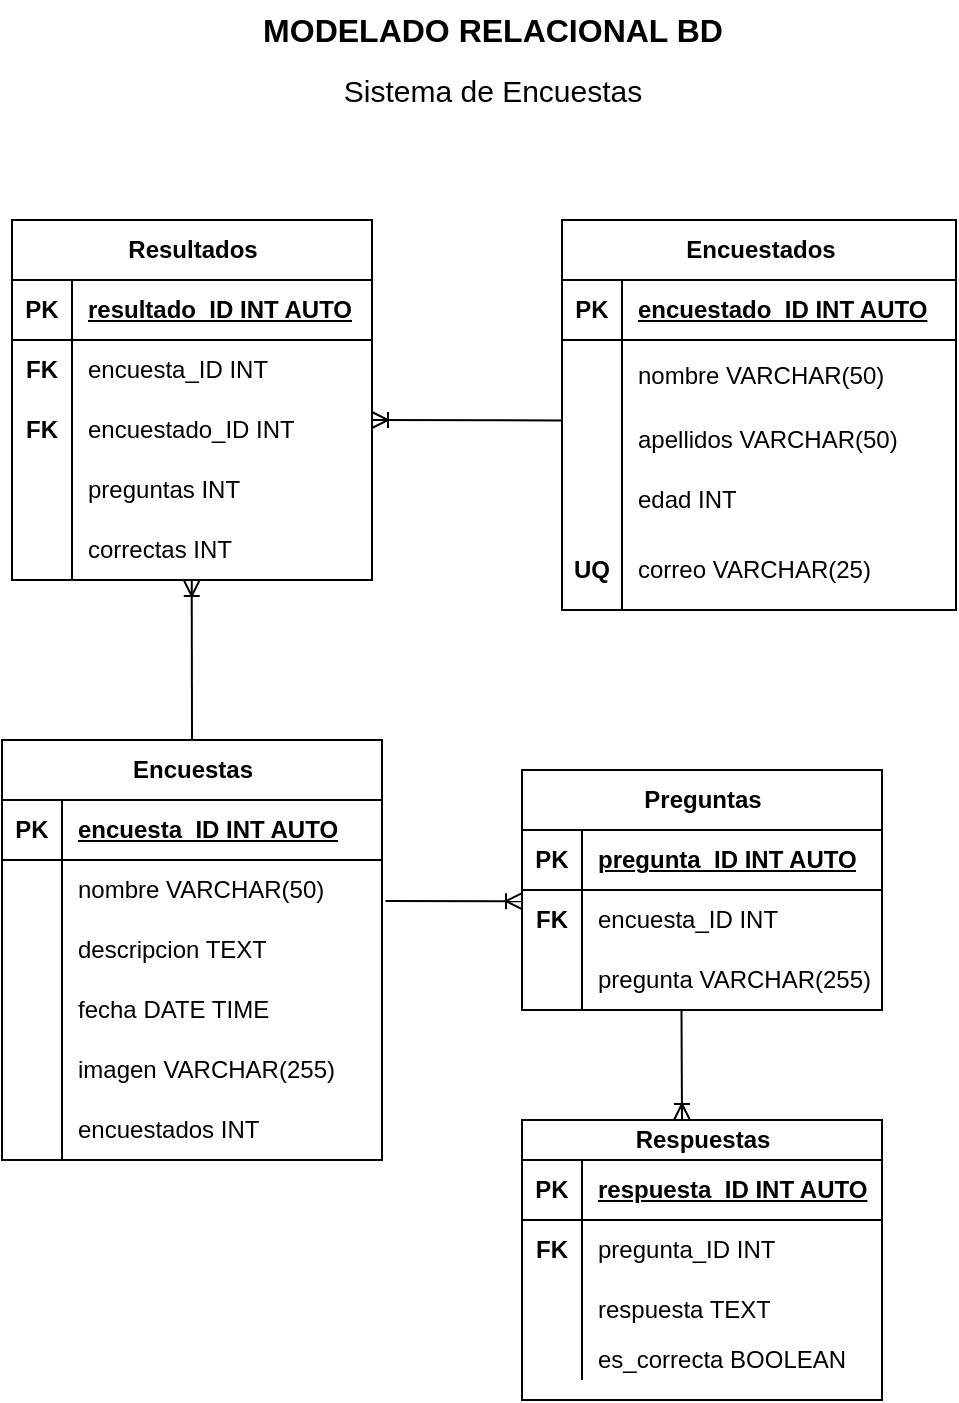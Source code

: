 <mxfile version="24.2.5" type="device">
  <diagram name="Página-1" id="v2SV-3WtYx4alfuNMt_f">
    <mxGraphModel dx="913" dy="1101" grid="1" gridSize="10" guides="1" tooltips="1" connect="1" arrows="1" fold="1" page="1" pageScale="1" pageWidth="413" pageHeight="583" math="0" shadow="0">
      <root>
        <mxCell id="0" />
        <mxCell id="1" parent="0" />
        <mxCell id="SV1rRQI1MLMH4mnism2o-1" value="Encuestas" style="shape=table;startSize=30;container=1;collapsible=1;childLayout=tableLayout;fixedRows=1;rowLines=0;fontStyle=1;align=center;resizeLast=1;html=1;" vertex="1" parent="1">
          <mxGeometry x="20" y="40" width="190" height="210" as="geometry" />
        </mxCell>
        <mxCell id="SV1rRQI1MLMH4mnism2o-2" value="" style="shape=tableRow;horizontal=0;startSize=0;swimlaneHead=0;swimlaneBody=0;fillColor=none;collapsible=0;dropTarget=0;points=[[0,0.5],[1,0.5]];portConstraint=eastwest;top=0;left=0;right=0;bottom=1;" vertex="1" parent="SV1rRQI1MLMH4mnism2o-1">
          <mxGeometry y="30" width="190" height="30" as="geometry" />
        </mxCell>
        <mxCell id="SV1rRQI1MLMH4mnism2o-3" value="PK" style="shape=partialRectangle;connectable=0;fillColor=none;top=0;left=0;bottom=0;right=0;fontStyle=1;overflow=hidden;whiteSpace=wrap;html=1;" vertex="1" parent="SV1rRQI1MLMH4mnism2o-2">
          <mxGeometry width="30" height="30" as="geometry">
            <mxRectangle width="30" height="30" as="alternateBounds" />
          </mxGeometry>
        </mxCell>
        <mxCell id="SV1rRQI1MLMH4mnism2o-4" value="encuesta_ID INT AUTO" style="shape=partialRectangle;connectable=0;fillColor=none;top=0;left=0;bottom=0;right=0;align=left;spacingLeft=6;fontStyle=5;overflow=hidden;whiteSpace=wrap;html=1;" vertex="1" parent="SV1rRQI1MLMH4mnism2o-2">
          <mxGeometry x="30" width="160" height="30" as="geometry">
            <mxRectangle width="160" height="30" as="alternateBounds" />
          </mxGeometry>
        </mxCell>
        <mxCell id="SV1rRQI1MLMH4mnism2o-5" value="" style="shape=tableRow;horizontal=0;startSize=0;swimlaneHead=0;swimlaneBody=0;fillColor=none;collapsible=0;dropTarget=0;points=[[0,0.5],[1,0.5]];portConstraint=eastwest;top=0;left=0;right=0;bottom=0;" vertex="1" parent="SV1rRQI1MLMH4mnism2o-1">
          <mxGeometry y="60" width="190" height="30" as="geometry" />
        </mxCell>
        <mxCell id="SV1rRQI1MLMH4mnism2o-6" value="" style="shape=partialRectangle;connectable=0;fillColor=none;top=0;left=0;bottom=0;right=0;editable=1;overflow=hidden;whiteSpace=wrap;html=1;" vertex="1" parent="SV1rRQI1MLMH4mnism2o-5">
          <mxGeometry width="30" height="30" as="geometry">
            <mxRectangle width="30" height="30" as="alternateBounds" />
          </mxGeometry>
        </mxCell>
        <mxCell id="SV1rRQI1MLMH4mnism2o-7" value="nombre VARCHAR(50)" style="shape=partialRectangle;connectable=0;fillColor=none;top=0;left=0;bottom=0;right=0;align=left;spacingLeft=6;overflow=hidden;whiteSpace=wrap;html=1;" vertex="1" parent="SV1rRQI1MLMH4mnism2o-5">
          <mxGeometry x="30" width="160" height="30" as="geometry">
            <mxRectangle width="160" height="30" as="alternateBounds" />
          </mxGeometry>
        </mxCell>
        <mxCell id="SV1rRQI1MLMH4mnism2o-8" value="" style="shape=tableRow;horizontal=0;startSize=0;swimlaneHead=0;swimlaneBody=0;fillColor=none;collapsible=0;dropTarget=0;points=[[0,0.5],[1,0.5]];portConstraint=eastwest;top=0;left=0;right=0;bottom=0;" vertex="1" parent="SV1rRQI1MLMH4mnism2o-1">
          <mxGeometry y="90" width="190" height="30" as="geometry" />
        </mxCell>
        <mxCell id="SV1rRQI1MLMH4mnism2o-9" value="" style="shape=partialRectangle;connectable=0;fillColor=none;top=0;left=0;bottom=0;right=0;editable=1;overflow=hidden;whiteSpace=wrap;html=1;" vertex="1" parent="SV1rRQI1MLMH4mnism2o-8">
          <mxGeometry width="30" height="30" as="geometry">
            <mxRectangle width="30" height="30" as="alternateBounds" />
          </mxGeometry>
        </mxCell>
        <mxCell id="SV1rRQI1MLMH4mnism2o-10" value="descripcion TEXT" style="shape=partialRectangle;connectable=0;fillColor=none;top=0;left=0;bottom=0;right=0;align=left;spacingLeft=6;overflow=hidden;whiteSpace=wrap;html=1;" vertex="1" parent="SV1rRQI1MLMH4mnism2o-8">
          <mxGeometry x="30" width="160" height="30" as="geometry">
            <mxRectangle width="160" height="30" as="alternateBounds" />
          </mxGeometry>
        </mxCell>
        <mxCell id="SV1rRQI1MLMH4mnism2o-11" value="" style="shape=tableRow;horizontal=0;startSize=0;swimlaneHead=0;swimlaneBody=0;fillColor=none;collapsible=0;dropTarget=0;points=[[0,0.5],[1,0.5]];portConstraint=eastwest;top=0;left=0;right=0;bottom=0;" vertex="1" parent="SV1rRQI1MLMH4mnism2o-1">
          <mxGeometry y="120" width="190" height="30" as="geometry" />
        </mxCell>
        <mxCell id="SV1rRQI1MLMH4mnism2o-12" value="" style="shape=partialRectangle;connectable=0;fillColor=none;top=0;left=0;bottom=0;right=0;editable=1;overflow=hidden;whiteSpace=wrap;html=1;" vertex="1" parent="SV1rRQI1MLMH4mnism2o-11">
          <mxGeometry width="30" height="30" as="geometry">
            <mxRectangle width="30" height="30" as="alternateBounds" />
          </mxGeometry>
        </mxCell>
        <mxCell id="SV1rRQI1MLMH4mnism2o-13" value="fecha DATE TIME" style="shape=partialRectangle;connectable=0;fillColor=none;top=0;left=0;bottom=0;right=0;align=left;spacingLeft=6;overflow=hidden;whiteSpace=wrap;html=1;" vertex="1" parent="SV1rRQI1MLMH4mnism2o-11">
          <mxGeometry x="30" width="160" height="30" as="geometry">
            <mxRectangle width="160" height="30" as="alternateBounds" />
          </mxGeometry>
        </mxCell>
        <mxCell id="SV1rRQI1MLMH4mnism2o-14" value="" style="shape=tableRow;horizontal=0;startSize=0;swimlaneHead=0;swimlaneBody=0;fillColor=none;collapsible=0;dropTarget=0;points=[[0,0.5],[1,0.5]];portConstraint=eastwest;top=0;left=0;right=0;bottom=0;" vertex="1" parent="SV1rRQI1MLMH4mnism2o-1">
          <mxGeometry y="150" width="190" height="30" as="geometry" />
        </mxCell>
        <mxCell id="SV1rRQI1MLMH4mnism2o-15" value="" style="shape=partialRectangle;connectable=0;fillColor=none;top=0;left=0;bottom=0;right=0;editable=1;overflow=hidden;whiteSpace=wrap;html=1;" vertex="1" parent="SV1rRQI1MLMH4mnism2o-14">
          <mxGeometry width="30" height="30" as="geometry">
            <mxRectangle width="30" height="30" as="alternateBounds" />
          </mxGeometry>
        </mxCell>
        <mxCell id="SV1rRQI1MLMH4mnism2o-16" value="imagen VARCHAR(255)" style="shape=partialRectangle;connectable=0;fillColor=none;top=0;left=0;bottom=0;right=0;align=left;spacingLeft=6;overflow=hidden;whiteSpace=wrap;html=1;" vertex="1" parent="SV1rRQI1MLMH4mnism2o-14">
          <mxGeometry x="30" width="160" height="30" as="geometry">
            <mxRectangle width="160" height="30" as="alternateBounds" />
          </mxGeometry>
        </mxCell>
        <mxCell id="SV1rRQI1MLMH4mnism2o-17" value="" style="shape=tableRow;horizontal=0;startSize=0;swimlaneHead=0;swimlaneBody=0;fillColor=none;collapsible=0;dropTarget=0;points=[[0,0.5],[1,0.5]];portConstraint=eastwest;top=0;left=0;right=0;bottom=0;" vertex="1" parent="SV1rRQI1MLMH4mnism2o-1">
          <mxGeometry y="180" width="190" height="30" as="geometry" />
        </mxCell>
        <mxCell id="SV1rRQI1MLMH4mnism2o-18" value="" style="shape=partialRectangle;connectable=0;fillColor=none;top=0;left=0;bottom=0;right=0;editable=1;overflow=hidden;whiteSpace=wrap;html=1;" vertex="1" parent="SV1rRQI1MLMH4mnism2o-17">
          <mxGeometry width="30" height="30" as="geometry">
            <mxRectangle width="30" height="30" as="alternateBounds" />
          </mxGeometry>
        </mxCell>
        <mxCell id="SV1rRQI1MLMH4mnism2o-19" value="encuestados INT" style="shape=partialRectangle;connectable=0;fillColor=none;top=0;left=0;bottom=0;right=0;align=left;spacingLeft=6;overflow=hidden;whiteSpace=wrap;html=1;" vertex="1" parent="SV1rRQI1MLMH4mnism2o-17">
          <mxGeometry x="30" width="160" height="30" as="geometry">
            <mxRectangle width="160" height="30" as="alternateBounds" />
          </mxGeometry>
        </mxCell>
        <mxCell id="SV1rRQI1MLMH4mnism2o-20" value="Preguntas" style="shape=table;startSize=30;container=1;collapsible=1;childLayout=tableLayout;fixedRows=1;rowLines=0;fontStyle=1;align=center;resizeLast=1;html=1;" vertex="1" parent="1">
          <mxGeometry x="280" y="55" width="180" height="120" as="geometry" />
        </mxCell>
        <mxCell id="SV1rRQI1MLMH4mnism2o-21" value="" style="shape=tableRow;horizontal=0;startSize=0;swimlaneHead=0;swimlaneBody=0;fillColor=none;collapsible=0;dropTarget=0;points=[[0,0.5],[1,0.5]];portConstraint=eastwest;top=0;left=0;right=0;bottom=1;" vertex="1" parent="SV1rRQI1MLMH4mnism2o-20">
          <mxGeometry y="30" width="180" height="30" as="geometry" />
        </mxCell>
        <mxCell id="SV1rRQI1MLMH4mnism2o-22" value="PK" style="shape=partialRectangle;connectable=0;fillColor=none;top=0;left=0;bottom=0;right=0;fontStyle=1;overflow=hidden;whiteSpace=wrap;html=1;" vertex="1" parent="SV1rRQI1MLMH4mnism2o-21">
          <mxGeometry width="30" height="30" as="geometry">
            <mxRectangle width="30" height="30" as="alternateBounds" />
          </mxGeometry>
        </mxCell>
        <mxCell id="SV1rRQI1MLMH4mnism2o-23" value="pregunta_ID INT AUTO" style="shape=partialRectangle;connectable=0;fillColor=none;top=0;left=0;bottom=0;right=0;align=left;spacingLeft=6;fontStyle=5;overflow=hidden;whiteSpace=wrap;html=1;" vertex="1" parent="SV1rRQI1MLMH4mnism2o-21">
          <mxGeometry x="30" width="150" height="30" as="geometry">
            <mxRectangle width="150" height="30" as="alternateBounds" />
          </mxGeometry>
        </mxCell>
        <mxCell id="SV1rRQI1MLMH4mnism2o-24" value="" style="shape=tableRow;horizontal=0;startSize=0;swimlaneHead=0;swimlaneBody=0;fillColor=none;collapsible=0;dropTarget=0;points=[[0,0.5],[1,0.5]];portConstraint=eastwest;top=0;left=0;right=0;bottom=0;" vertex="1" parent="SV1rRQI1MLMH4mnism2o-20">
          <mxGeometry y="60" width="180" height="30" as="geometry" />
        </mxCell>
        <mxCell id="SV1rRQI1MLMH4mnism2o-25" value="&lt;b&gt;FK&lt;/b&gt;" style="shape=partialRectangle;connectable=0;fillColor=none;top=0;left=0;bottom=0;right=0;editable=1;overflow=hidden;whiteSpace=wrap;html=1;" vertex="1" parent="SV1rRQI1MLMH4mnism2o-24">
          <mxGeometry width="30" height="30" as="geometry">
            <mxRectangle width="30" height="30" as="alternateBounds" />
          </mxGeometry>
        </mxCell>
        <mxCell id="SV1rRQI1MLMH4mnism2o-26" value="encuesta_ID INT" style="shape=partialRectangle;connectable=0;fillColor=none;top=0;left=0;bottom=0;right=0;align=left;spacingLeft=6;overflow=hidden;whiteSpace=wrap;html=1;" vertex="1" parent="SV1rRQI1MLMH4mnism2o-24">
          <mxGeometry x="30" width="150" height="30" as="geometry">
            <mxRectangle width="150" height="30" as="alternateBounds" />
          </mxGeometry>
        </mxCell>
        <mxCell id="SV1rRQI1MLMH4mnism2o-27" value="" style="shape=tableRow;horizontal=0;startSize=0;swimlaneHead=0;swimlaneBody=0;fillColor=none;collapsible=0;dropTarget=0;points=[[0,0.5],[1,0.5]];portConstraint=eastwest;top=0;left=0;right=0;bottom=0;" vertex="1" parent="SV1rRQI1MLMH4mnism2o-20">
          <mxGeometry y="90" width="180" height="30" as="geometry" />
        </mxCell>
        <mxCell id="SV1rRQI1MLMH4mnism2o-28" value="" style="shape=partialRectangle;connectable=0;fillColor=none;top=0;left=0;bottom=0;right=0;editable=1;overflow=hidden;whiteSpace=wrap;html=1;" vertex="1" parent="SV1rRQI1MLMH4mnism2o-27">
          <mxGeometry width="30" height="30" as="geometry">
            <mxRectangle width="30" height="30" as="alternateBounds" />
          </mxGeometry>
        </mxCell>
        <mxCell id="SV1rRQI1MLMH4mnism2o-29" value="pregunta VARCHAR(255)" style="shape=partialRectangle;connectable=0;fillColor=none;top=0;left=0;bottom=0;right=0;align=left;spacingLeft=6;overflow=hidden;whiteSpace=wrap;html=1;" vertex="1" parent="SV1rRQI1MLMH4mnism2o-27">
          <mxGeometry x="30" width="150" height="30" as="geometry">
            <mxRectangle width="150" height="30" as="alternateBounds" />
          </mxGeometry>
        </mxCell>
        <mxCell id="SV1rRQI1MLMH4mnism2o-33" value="Respuestas" style="shape=table;startSize=20;container=1;collapsible=1;childLayout=tableLayout;fixedRows=1;rowLines=0;fontStyle=1;align=center;resizeLast=1;html=1;" vertex="1" parent="1">
          <mxGeometry x="280" y="230" width="180" height="140" as="geometry" />
        </mxCell>
        <mxCell id="SV1rRQI1MLMH4mnism2o-34" value="" style="shape=tableRow;horizontal=0;startSize=0;swimlaneHead=0;swimlaneBody=0;fillColor=none;collapsible=0;dropTarget=0;points=[[0,0.5],[1,0.5]];portConstraint=eastwest;top=0;left=0;right=0;bottom=1;" vertex="1" parent="SV1rRQI1MLMH4mnism2o-33">
          <mxGeometry y="20" width="180" height="30" as="geometry" />
        </mxCell>
        <mxCell id="SV1rRQI1MLMH4mnism2o-35" value="PK" style="shape=partialRectangle;connectable=0;fillColor=none;top=0;left=0;bottom=0;right=0;fontStyle=1;overflow=hidden;whiteSpace=wrap;html=1;" vertex="1" parent="SV1rRQI1MLMH4mnism2o-34">
          <mxGeometry width="30" height="30" as="geometry">
            <mxRectangle width="30" height="30" as="alternateBounds" />
          </mxGeometry>
        </mxCell>
        <mxCell id="SV1rRQI1MLMH4mnism2o-36" value="respuesta_ID INT AUTO" style="shape=partialRectangle;connectable=0;fillColor=none;top=0;left=0;bottom=0;right=0;align=left;spacingLeft=6;fontStyle=5;overflow=hidden;whiteSpace=wrap;html=1;" vertex="1" parent="SV1rRQI1MLMH4mnism2o-34">
          <mxGeometry x="30" width="150" height="30" as="geometry">
            <mxRectangle width="150" height="30" as="alternateBounds" />
          </mxGeometry>
        </mxCell>
        <mxCell id="SV1rRQI1MLMH4mnism2o-37" value="" style="shape=tableRow;horizontal=0;startSize=0;swimlaneHead=0;swimlaneBody=0;fillColor=none;collapsible=0;dropTarget=0;points=[[0,0.5],[1,0.5]];portConstraint=eastwest;top=0;left=0;right=0;bottom=0;" vertex="1" parent="SV1rRQI1MLMH4mnism2o-33">
          <mxGeometry y="50" width="180" height="30" as="geometry" />
        </mxCell>
        <mxCell id="SV1rRQI1MLMH4mnism2o-38" value="&lt;b&gt;FK&lt;/b&gt;" style="shape=partialRectangle;connectable=0;fillColor=none;top=0;left=0;bottom=0;right=0;editable=1;overflow=hidden;whiteSpace=wrap;html=1;" vertex="1" parent="SV1rRQI1MLMH4mnism2o-37">
          <mxGeometry width="30" height="30" as="geometry">
            <mxRectangle width="30" height="30" as="alternateBounds" />
          </mxGeometry>
        </mxCell>
        <mxCell id="SV1rRQI1MLMH4mnism2o-39" value="pregunta_ID INT&amp;nbsp;" style="shape=partialRectangle;connectable=0;fillColor=none;top=0;left=0;bottom=0;right=0;align=left;spacingLeft=6;overflow=hidden;whiteSpace=wrap;html=1;" vertex="1" parent="SV1rRQI1MLMH4mnism2o-37">
          <mxGeometry x="30" width="150" height="30" as="geometry">
            <mxRectangle width="150" height="30" as="alternateBounds" />
          </mxGeometry>
        </mxCell>
        <mxCell id="SV1rRQI1MLMH4mnism2o-40" value="" style="shape=tableRow;horizontal=0;startSize=0;swimlaneHead=0;swimlaneBody=0;fillColor=none;collapsible=0;dropTarget=0;points=[[0,0.5],[1,0.5]];portConstraint=eastwest;top=0;left=0;right=0;bottom=0;" vertex="1" parent="SV1rRQI1MLMH4mnism2o-33">
          <mxGeometry y="80" width="180" height="30" as="geometry" />
        </mxCell>
        <mxCell id="SV1rRQI1MLMH4mnism2o-41" value="" style="shape=partialRectangle;connectable=0;fillColor=none;top=0;left=0;bottom=0;right=0;editable=1;overflow=hidden;whiteSpace=wrap;html=1;" vertex="1" parent="SV1rRQI1MLMH4mnism2o-40">
          <mxGeometry width="30" height="30" as="geometry">
            <mxRectangle width="30" height="30" as="alternateBounds" />
          </mxGeometry>
        </mxCell>
        <mxCell id="SV1rRQI1MLMH4mnism2o-42" value="respuesta TEXT" style="shape=partialRectangle;connectable=0;fillColor=none;top=0;left=0;bottom=0;right=0;align=left;spacingLeft=6;overflow=hidden;whiteSpace=wrap;html=1;" vertex="1" parent="SV1rRQI1MLMH4mnism2o-40">
          <mxGeometry x="30" width="150" height="30" as="geometry">
            <mxRectangle width="150" height="30" as="alternateBounds" />
          </mxGeometry>
        </mxCell>
        <mxCell id="SV1rRQI1MLMH4mnism2o-43" value="" style="shape=tableRow;horizontal=0;startSize=0;swimlaneHead=0;swimlaneBody=0;fillColor=none;collapsible=0;dropTarget=0;points=[[0,0.5],[1,0.5]];portConstraint=eastwest;top=0;left=0;right=0;bottom=0;" vertex="1" parent="SV1rRQI1MLMH4mnism2o-33">
          <mxGeometry y="110" width="180" height="20" as="geometry" />
        </mxCell>
        <mxCell id="SV1rRQI1MLMH4mnism2o-44" value="" style="shape=partialRectangle;connectable=0;fillColor=none;top=0;left=0;bottom=0;right=0;editable=1;overflow=hidden;whiteSpace=wrap;html=1;" vertex="1" parent="SV1rRQI1MLMH4mnism2o-43">
          <mxGeometry width="30" height="20" as="geometry">
            <mxRectangle width="30" height="20" as="alternateBounds" />
          </mxGeometry>
        </mxCell>
        <mxCell id="SV1rRQI1MLMH4mnism2o-45" value="es_correcta BOOLEAN" style="shape=partialRectangle;connectable=0;fillColor=none;top=0;left=0;bottom=0;right=0;align=left;spacingLeft=6;overflow=hidden;whiteSpace=wrap;html=1;" vertex="1" parent="SV1rRQI1MLMH4mnism2o-43">
          <mxGeometry x="30" width="150" height="20" as="geometry">
            <mxRectangle width="150" height="20" as="alternateBounds" />
          </mxGeometry>
        </mxCell>
        <mxCell id="SV1rRQI1MLMH4mnism2o-46" value="Encuestados" style="shape=table;startSize=30;container=1;collapsible=1;childLayout=tableLayout;fixedRows=1;rowLines=0;fontStyle=1;align=center;resizeLast=1;html=1;" vertex="1" parent="1">
          <mxGeometry x="300" y="-220" width="197" height="195" as="geometry" />
        </mxCell>
        <mxCell id="SV1rRQI1MLMH4mnism2o-47" value="" style="shape=tableRow;horizontal=0;startSize=0;swimlaneHead=0;swimlaneBody=0;fillColor=none;collapsible=0;dropTarget=0;points=[[0,0.5],[1,0.5]];portConstraint=eastwest;top=0;left=0;right=0;bottom=1;" vertex="1" parent="SV1rRQI1MLMH4mnism2o-46">
          <mxGeometry y="30" width="197" height="30" as="geometry" />
        </mxCell>
        <mxCell id="SV1rRQI1MLMH4mnism2o-48" value="PK" style="shape=partialRectangle;connectable=0;fillColor=none;top=0;left=0;bottom=0;right=0;fontStyle=1;overflow=hidden;whiteSpace=wrap;html=1;" vertex="1" parent="SV1rRQI1MLMH4mnism2o-47">
          <mxGeometry width="30" height="30" as="geometry">
            <mxRectangle width="30" height="30" as="alternateBounds" />
          </mxGeometry>
        </mxCell>
        <mxCell id="SV1rRQI1MLMH4mnism2o-49" value="encuestado_ID INT AUTO" style="shape=partialRectangle;connectable=0;fillColor=none;top=0;left=0;bottom=0;right=0;align=left;spacingLeft=6;fontStyle=5;overflow=hidden;whiteSpace=wrap;html=1;" vertex="1" parent="SV1rRQI1MLMH4mnism2o-47">
          <mxGeometry x="30" width="167" height="30" as="geometry">
            <mxRectangle width="167" height="30" as="alternateBounds" />
          </mxGeometry>
        </mxCell>
        <mxCell id="SV1rRQI1MLMH4mnism2o-50" value="" style="shape=tableRow;horizontal=0;startSize=0;swimlaneHead=0;swimlaneBody=0;fillColor=none;collapsible=0;dropTarget=0;points=[[0,0.5],[1,0.5]];portConstraint=eastwest;top=0;left=0;right=0;bottom=0;" vertex="1" parent="SV1rRQI1MLMH4mnism2o-46">
          <mxGeometry y="60" width="197" height="35" as="geometry" />
        </mxCell>
        <mxCell id="SV1rRQI1MLMH4mnism2o-51" value="" style="shape=partialRectangle;connectable=0;fillColor=none;top=0;left=0;bottom=0;right=0;editable=1;overflow=hidden;whiteSpace=wrap;html=1;" vertex="1" parent="SV1rRQI1MLMH4mnism2o-50">
          <mxGeometry width="30" height="35" as="geometry">
            <mxRectangle width="30" height="35" as="alternateBounds" />
          </mxGeometry>
        </mxCell>
        <mxCell id="SV1rRQI1MLMH4mnism2o-52" value="nombre VARCHAR(50)" style="shape=partialRectangle;connectable=0;fillColor=none;top=0;left=0;bottom=0;right=0;align=left;spacingLeft=6;overflow=hidden;whiteSpace=wrap;html=1;" vertex="1" parent="SV1rRQI1MLMH4mnism2o-50">
          <mxGeometry x="30" width="167" height="35" as="geometry">
            <mxRectangle width="167" height="35" as="alternateBounds" />
          </mxGeometry>
        </mxCell>
        <mxCell id="SV1rRQI1MLMH4mnism2o-53" value="" style="shape=tableRow;horizontal=0;startSize=0;swimlaneHead=0;swimlaneBody=0;fillColor=none;collapsible=0;dropTarget=0;points=[[0,0.5],[1,0.5]];portConstraint=eastwest;top=0;left=0;right=0;bottom=0;" vertex="1" parent="SV1rRQI1MLMH4mnism2o-46">
          <mxGeometry y="95" width="197" height="30" as="geometry" />
        </mxCell>
        <mxCell id="SV1rRQI1MLMH4mnism2o-54" value="" style="shape=partialRectangle;connectable=0;fillColor=none;top=0;left=0;bottom=0;right=0;editable=1;overflow=hidden;whiteSpace=wrap;html=1;" vertex="1" parent="SV1rRQI1MLMH4mnism2o-53">
          <mxGeometry width="30" height="30" as="geometry">
            <mxRectangle width="30" height="30" as="alternateBounds" />
          </mxGeometry>
        </mxCell>
        <mxCell id="SV1rRQI1MLMH4mnism2o-55" value="apellidos VARCHAR(50)" style="shape=partialRectangle;connectable=0;fillColor=none;top=0;left=0;bottom=0;right=0;align=left;spacingLeft=6;overflow=hidden;whiteSpace=wrap;html=1;" vertex="1" parent="SV1rRQI1MLMH4mnism2o-53">
          <mxGeometry x="30" width="167" height="30" as="geometry">
            <mxRectangle width="167" height="30" as="alternateBounds" />
          </mxGeometry>
        </mxCell>
        <mxCell id="SV1rRQI1MLMH4mnism2o-56" value="" style="shape=tableRow;horizontal=0;startSize=0;swimlaneHead=0;swimlaneBody=0;fillColor=none;collapsible=0;dropTarget=0;points=[[0,0.5],[1,0.5]];portConstraint=eastwest;top=0;left=0;right=0;bottom=0;" vertex="1" parent="SV1rRQI1MLMH4mnism2o-46">
          <mxGeometry y="125" width="197" height="30" as="geometry" />
        </mxCell>
        <mxCell id="SV1rRQI1MLMH4mnism2o-57" value="" style="shape=partialRectangle;connectable=0;fillColor=none;top=0;left=0;bottom=0;right=0;editable=1;overflow=hidden;whiteSpace=wrap;html=1;" vertex="1" parent="SV1rRQI1MLMH4mnism2o-56">
          <mxGeometry width="30" height="30" as="geometry">
            <mxRectangle width="30" height="30" as="alternateBounds" />
          </mxGeometry>
        </mxCell>
        <mxCell id="SV1rRQI1MLMH4mnism2o-58" value="edad INT" style="shape=partialRectangle;connectable=0;fillColor=none;top=0;left=0;bottom=0;right=0;align=left;spacingLeft=6;overflow=hidden;whiteSpace=wrap;html=1;" vertex="1" parent="SV1rRQI1MLMH4mnism2o-56">
          <mxGeometry x="30" width="167" height="30" as="geometry">
            <mxRectangle width="167" height="30" as="alternateBounds" />
          </mxGeometry>
        </mxCell>
        <mxCell id="SV1rRQI1MLMH4mnism2o-59" value="" style="shape=tableRow;horizontal=0;startSize=0;swimlaneHead=0;swimlaneBody=0;fillColor=none;collapsible=0;dropTarget=0;points=[[0,0.5],[1,0.5]];portConstraint=eastwest;top=0;left=0;right=0;bottom=0;" vertex="1" parent="SV1rRQI1MLMH4mnism2o-46">
          <mxGeometry y="155" width="197" height="40" as="geometry" />
        </mxCell>
        <mxCell id="SV1rRQI1MLMH4mnism2o-60" value="&lt;b&gt;UQ&lt;/b&gt;" style="shape=partialRectangle;connectable=0;fillColor=none;top=0;left=0;bottom=0;right=0;editable=1;overflow=hidden;whiteSpace=wrap;html=1;" vertex="1" parent="SV1rRQI1MLMH4mnism2o-59">
          <mxGeometry width="30" height="40" as="geometry">
            <mxRectangle width="30" height="40" as="alternateBounds" />
          </mxGeometry>
        </mxCell>
        <mxCell id="SV1rRQI1MLMH4mnism2o-61" value="correo VARCHAR(25)" style="shape=partialRectangle;connectable=0;fillColor=none;top=0;left=0;bottom=0;right=0;align=left;spacingLeft=6;overflow=hidden;whiteSpace=wrap;html=1;" vertex="1" parent="SV1rRQI1MLMH4mnism2o-59">
          <mxGeometry x="30" width="167" height="40" as="geometry">
            <mxRectangle width="167" height="40" as="alternateBounds" />
          </mxGeometry>
        </mxCell>
        <mxCell id="SV1rRQI1MLMH4mnism2o-65" value="Resultados" style="shape=table;startSize=30;container=1;collapsible=1;childLayout=tableLayout;fixedRows=1;rowLines=0;fontStyle=1;align=center;resizeLast=1;html=1;" vertex="1" parent="1">
          <mxGeometry x="25" y="-220" width="180" height="180" as="geometry" />
        </mxCell>
        <mxCell id="SV1rRQI1MLMH4mnism2o-66" value="" style="shape=tableRow;horizontal=0;startSize=0;swimlaneHead=0;swimlaneBody=0;fillColor=none;collapsible=0;dropTarget=0;points=[[0,0.5],[1,0.5]];portConstraint=eastwest;top=0;left=0;right=0;bottom=1;" vertex="1" parent="SV1rRQI1MLMH4mnism2o-65">
          <mxGeometry y="30" width="180" height="30" as="geometry" />
        </mxCell>
        <mxCell id="SV1rRQI1MLMH4mnism2o-67" value="PK" style="shape=partialRectangle;connectable=0;fillColor=none;top=0;left=0;bottom=0;right=0;fontStyle=1;overflow=hidden;whiteSpace=wrap;html=1;" vertex="1" parent="SV1rRQI1MLMH4mnism2o-66">
          <mxGeometry width="30" height="30" as="geometry">
            <mxRectangle width="30" height="30" as="alternateBounds" />
          </mxGeometry>
        </mxCell>
        <mxCell id="SV1rRQI1MLMH4mnism2o-68" value="resultado_ID INT AUTO" style="shape=partialRectangle;connectable=0;fillColor=none;top=0;left=0;bottom=0;right=0;align=left;spacingLeft=6;fontStyle=5;overflow=hidden;whiteSpace=wrap;html=1;" vertex="1" parent="SV1rRQI1MLMH4mnism2o-66">
          <mxGeometry x="30" width="150" height="30" as="geometry">
            <mxRectangle width="150" height="30" as="alternateBounds" />
          </mxGeometry>
        </mxCell>
        <mxCell id="SV1rRQI1MLMH4mnism2o-69" value="" style="shape=tableRow;horizontal=0;startSize=0;swimlaneHead=0;swimlaneBody=0;fillColor=none;collapsible=0;dropTarget=0;points=[[0,0.5],[1,0.5]];portConstraint=eastwest;top=0;left=0;right=0;bottom=0;" vertex="1" parent="SV1rRQI1MLMH4mnism2o-65">
          <mxGeometry y="60" width="180" height="30" as="geometry" />
        </mxCell>
        <mxCell id="SV1rRQI1MLMH4mnism2o-70" value="&lt;b&gt;FK&lt;/b&gt;" style="shape=partialRectangle;connectable=0;fillColor=none;top=0;left=0;bottom=0;right=0;editable=1;overflow=hidden;whiteSpace=wrap;html=1;" vertex="1" parent="SV1rRQI1MLMH4mnism2o-69">
          <mxGeometry width="30" height="30" as="geometry">
            <mxRectangle width="30" height="30" as="alternateBounds" />
          </mxGeometry>
        </mxCell>
        <mxCell id="SV1rRQI1MLMH4mnism2o-71" value="encuesta_ID INT" style="shape=partialRectangle;connectable=0;fillColor=none;top=0;left=0;bottom=0;right=0;align=left;spacingLeft=6;overflow=hidden;whiteSpace=wrap;html=1;" vertex="1" parent="SV1rRQI1MLMH4mnism2o-69">
          <mxGeometry x="30" width="150" height="30" as="geometry">
            <mxRectangle width="150" height="30" as="alternateBounds" />
          </mxGeometry>
        </mxCell>
        <mxCell id="SV1rRQI1MLMH4mnism2o-72" value="" style="shape=tableRow;horizontal=0;startSize=0;swimlaneHead=0;swimlaneBody=0;fillColor=none;collapsible=0;dropTarget=0;points=[[0,0.5],[1,0.5]];portConstraint=eastwest;top=0;left=0;right=0;bottom=0;" vertex="1" parent="SV1rRQI1MLMH4mnism2o-65">
          <mxGeometry y="90" width="180" height="30" as="geometry" />
        </mxCell>
        <mxCell id="SV1rRQI1MLMH4mnism2o-73" value="&lt;b&gt;FK&lt;/b&gt;" style="shape=partialRectangle;connectable=0;fillColor=none;top=0;left=0;bottom=0;right=0;editable=1;overflow=hidden;whiteSpace=wrap;html=1;" vertex="1" parent="SV1rRQI1MLMH4mnism2o-72">
          <mxGeometry width="30" height="30" as="geometry">
            <mxRectangle width="30" height="30" as="alternateBounds" />
          </mxGeometry>
        </mxCell>
        <mxCell id="SV1rRQI1MLMH4mnism2o-74" value="encuestado_ID INT" style="shape=partialRectangle;connectable=0;fillColor=none;top=0;left=0;bottom=0;right=0;align=left;spacingLeft=6;overflow=hidden;whiteSpace=wrap;html=1;" vertex="1" parent="SV1rRQI1MLMH4mnism2o-72">
          <mxGeometry x="30" width="150" height="30" as="geometry">
            <mxRectangle width="150" height="30" as="alternateBounds" />
          </mxGeometry>
        </mxCell>
        <mxCell id="SV1rRQI1MLMH4mnism2o-75" value="" style="shape=tableRow;horizontal=0;startSize=0;swimlaneHead=0;swimlaneBody=0;fillColor=none;collapsible=0;dropTarget=0;points=[[0,0.5],[1,0.5]];portConstraint=eastwest;top=0;left=0;right=0;bottom=0;" vertex="1" parent="SV1rRQI1MLMH4mnism2o-65">
          <mxGeometry y="120" width="180" height="30" as="geometry" />
        </mxCell>
        <mxCell id="SV1rRQI1MLMH4mnism2o-76" value="" style="shape=partialRectangle;connectable=0;fillColor=none;top=0;left=0;bottom=0;right=0;editable=1;overflow=hidden;whiteSpace=wrap;html=1;" vertex="1" parent="SV1rRQI1MLMH4mnism2o-75">
          <mxGeometry width="30" height="30" as="geometry">
            <mxRectangle width="30" height="30" as="alternateBounds" />
          </mxGeometry>
        </mxCell>
        <mxCell id="SV1rRQI1MLMH4mnism2o-77" value="preguntas INT" style="shape=partialRectangle;connectable=0;fillColor=none;top=0;left=0;bottom=0;right=0;align=left;spacingLeft=6;overflow=hidden;whiteSpace=wrap;html=1;" vertex="1" parent="SV1rRQI1MLMH4mnism2o-75">
          <mxGeometry x="30" width="150" height="30" as="geometry">
            <mxRectangle width="150" height="30" as="alternateBounds" />
          </mxGeometry>
        </mxCell>
        <mxCell id="SV1rRQI1MLMH4mnism2o-78" value="" style="shape=tableRow;horizontal=0;startSize=0;swimlaneHead=0;swimlaneBody=0;fillColor=none;collapsible=0;dropTarget=0;points=[[0,0.5],[1,0.5]];portConstraint=eastwest;top=0;left=0;right=0;bottom=0;" vertex="1" parent="SV1rRQI1MLMH4mnism2o-65">
          <mxGeometry y="150" width="180" height="30" as="geometry" />
        </mxCell>
        <mxCell id="SV1rRQI1MLMH4mnism2o-79" value="" style="shape=partialRectangle;connectable=0;fillColor=none;top=0;left=0;bottom=0;right=0;editable=1;overflow=hidden;whiteSpace=wrap;html=1;" vertex="1" parent="SV1rRQI1MLMH4mnism2o-78">
          <mxGeometry width="30" height="30" as="geometry">
            <mxRectangle width="30" height="30" as="alternateBounds" />
          </mxGeometry>
        </mxCell>
        <mxCell id="SV1rRQI1MLMH4mnism2o-80" value="correctas INT" style="shape=partialRectangle;connectable=0;fillColor=none;top=0;left=0;bottom=0;right=0;align=left;spacingLeft=6;overflow=hidden;whiteSpace=wrap;html=1;" vertex="1" parent="SV1rRQI1MLMH4mnism2o-78">
          <mxGeometry x="30" width="150" height="30" as="geometry">
            <mxRectangle width="150" height="30" as="alternateBounds" />
          </mxGeometry>
        </mxCell>
        <mxCell id="SV1rRQI1MLMH4mnism2o-82" value="" style="fontSize=12;html=1;endArrow=ERoneToMany;rounded=0;entryX=-0.017;entryY=0.187;entryDx=0;entryDy=0;entryPerimeter=0;exitX=1.009;exitY=0.683;exitDx=0;exitDy=0;exitPerimeter=0;" edge="1" parent="1" source="SV1rRQI1MLMH4mnism2o-5">
          <mxGeometry width="100" height="100" relative="1" as="geometry">
            <mxPoint x="215.34" y="121.0" as="sourcePoint" />
            <mxPoint x="280.0" y="120.61" as="targetPoint" />
          </mxGeometry>
        </mxCell>
        <mxCell id="SV1rRQI1MLMH4mnism2o-84" value="" style="fontSize=12;html=1;endArrow=ERoneToMany;rounded=0;entryX=-0.017;entryY=0.187;entryDx=0;entryDy=0;entryPerimeter=0;exitX=0.443;exitY=0.983;exitDx=0;exitDy=0;exitPerimeter=0;" edge="1" parent="1" source="SV1rRQI1MLMH4mnism2o-27">
          <mxGeometry width="100" height="100" relative="1" as="geometry">
            <mxPoint x="360" y="180" as="sourcePoint" />
            <mxPoint x="360" y="230" as="targetPoint" />
          </mxGeometry>
        </mxCell>
        <mxCell id="SV1rRQI1MLMH4mnism2o-85" value="" style="fontSize=12;html=1;endArrow=ERoneToMany;rounded=0;entryX=-0.017;entryY=0.187;entryDx=0;entryDy=0;entryPerimeter=0;exitX=0.5;exitY=0;exitDx=0;exitDy=0;" edge="1" parent="1" source="SV1rRQI1MLMH4mnism2o-1">
          <mxGeometry width="100" height="100" relative="1" as="geometry">
            <mxPoint x="114.57" y="9.88" as="sourcePoint" />
            <mxPoint x="114.86" y="-40.0" as="targetPoint" />
          </mxGeometry>
        </mxCell>
        <mxCell id="SV1rRQI1MLMH4mnism2o-86" value="" style="fontSize=12;html=1;endArrow=ERoneToMany;rounded=0;exitX=0.001;exitY=0.174;exitDx=0;exitDy=0;exitPerimeter=0;" edge="1" parent="1" source="SV1rRQI1MLMH4mnism2o-53">
          <mxGeometry width="100" height="100" relative="1" as="geometry">
            <mxPoint x="295" y="-120" as="sourcePoint" />
            <mxPoint x="205" y="-120" as="targetPoint" />
          </mxGeometry>
        </mxCell>
        <mxCell id="SV1rRQI1MLMH4mnism2o-87" value="&lt;b&gt;&lt;font style=&quot;font-size: 16px;&quot;&gt;MODELADO RELACIONAL BD&lt;/font&gt;&lt;/b&gt;" style="text;html=1;align=center;verticalAlign=middle;resizable=0;points=[];autosize=1;strokeColor=none;fillColor=none;" vertex="1" parent="1">
          <mxGeometry x="140" y="-330" width="250" height="30" as="geometry" />
        </mxCell>
        <mxCell id="SV1rRQI1MLMH4mnism2o-88" value="&lt;font style=&quot;font-size: 15px;&quot;&gt;Sistema de Encuestas&lt;/font&gt;" style="text;html=1;align=center;verticalAlign=middle;resizable=0;points=[];autosize=1;strokeColor=none;fillColor=none;" vertex="1" parent="1">
          <mxGeometry x="180" y="-300" width="170" height="30" as="geometry" />
        </mxCell>
      </root>
    </mxGraphModel>
  </diagram>
</mxfile>
